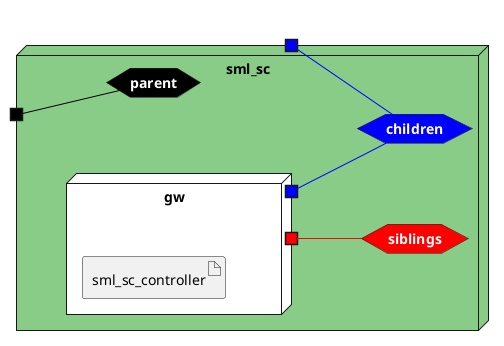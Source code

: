 @startuml

left to right direction







node "sml_sc" #88cc88 {


    hexagon parentnet #black [
            <b><color:white>parent</color></b>
    ]
    
    portin " " as parentnetPortIn #black
    parentnetPortIn -[#black]- parentnet
    
    hexagon childrennet #blue [
            <b><color:white>children</color></b>
    ]
    
    portout " " as childrennetPortOut #blue
    childrennet -[#blue]- childrennetPortOut
    
    hexagon siblingsnet #red [
            <b><color:white>siblings</color></b>
    ]
    

node "gw" as gwService #white {
    portOut " " as gwServicechildrennet #blue
   gwServicechildrennet -[#blue]- childrennet
       portOut " " as gwServicesiblingsnet #red
   gwServicesiblingsnet -[#red]- siblingsnet
   

    artifact "sml_sc_controller" as sml_sc_controllerimage
    
}

}


@enduml
